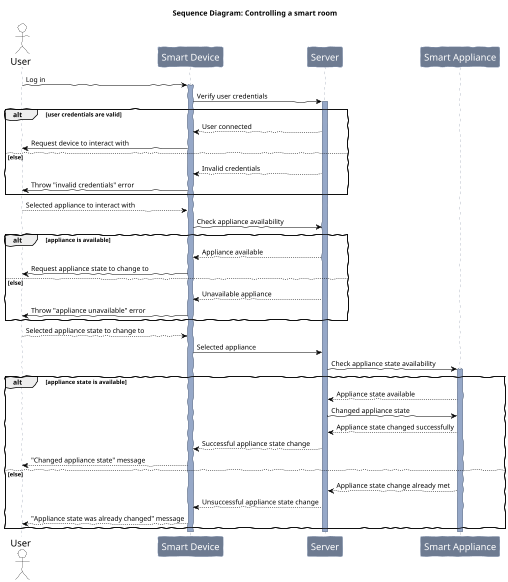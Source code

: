 @startuml

skinparam handwritten true
skinparam DefaultFontName xkcd script
skinparam packageStyle rectangle
skinparam Dpi 50
skinparam backgroundColor #FFFFFF

skinparam sequence{
	ArrowColor #000000
	LifeLineBorderColor #6E7B91
	LifeLineBackgroundColor #96A8C8

	ParticipantBorderColor #96A8C8
	ParticipantBackgroundColor #6E7B91
	ParticipantFontSize 18
	ParticipantFontColor #FFFFFF

	ActorBorderColor #000000
	ActorBackgroundColor #FFFFFF
	ActorFontColor #000000
	ActorFontSize 18
}

title Sequence Diagram: Controlling a smart room

actor "User" as user
participant "Smart Device" as smartDevice
participant "Server" as server
participant "Smart Appliance" as smartAppliance

user -> smartDevice : Log in
activate smartDevice

smartDevice -> server : Verify user credentials
activate server
alt user credentials are valid
	server --> smartDevice : User connected
	smartDevice -> user : Request device to interact with
else else
	server --> smartDevice : Invalid credentials
	smartDevice -> user : Throw "invalid credentials" error
end
user --> smartDevice : Selected appliance to interact with

smartDevice -> server : Check appliance availability
alt appliance is available
	server --> smartDevice : Appliance available
	smartDevice -> user : Request appliance state to change to
else else
	server --> smartDevice : Unavailable appliance
	smartDevice -> user : Throw "appliance unavailable" error
end
user --> smartDevice : Selected appliance state to change to

smartDevice -> server : Selected appliance
server -> smartAppliance : Check appliance state availability
activate smartAppliance
alt appliance state is available
	smartAppliance --> server : Appliance state available
	server -> smartAppliance : Changed appliance state
	smartAppliance --> server : Appliance state changed successfully
	server --> smartDevice : Successful appliance state change
	smartDevice --> user : "Changed appliance state" message
else else
	smartAppliance --> server : Appliance state change already met
	server --> smartDevice : Unsuccessful appliance state change
	smartDevice --> user : "Appliance state was already changed" message
end

deactivate smartAppliance
deactivate server
deactivate smartDevice

@enduml